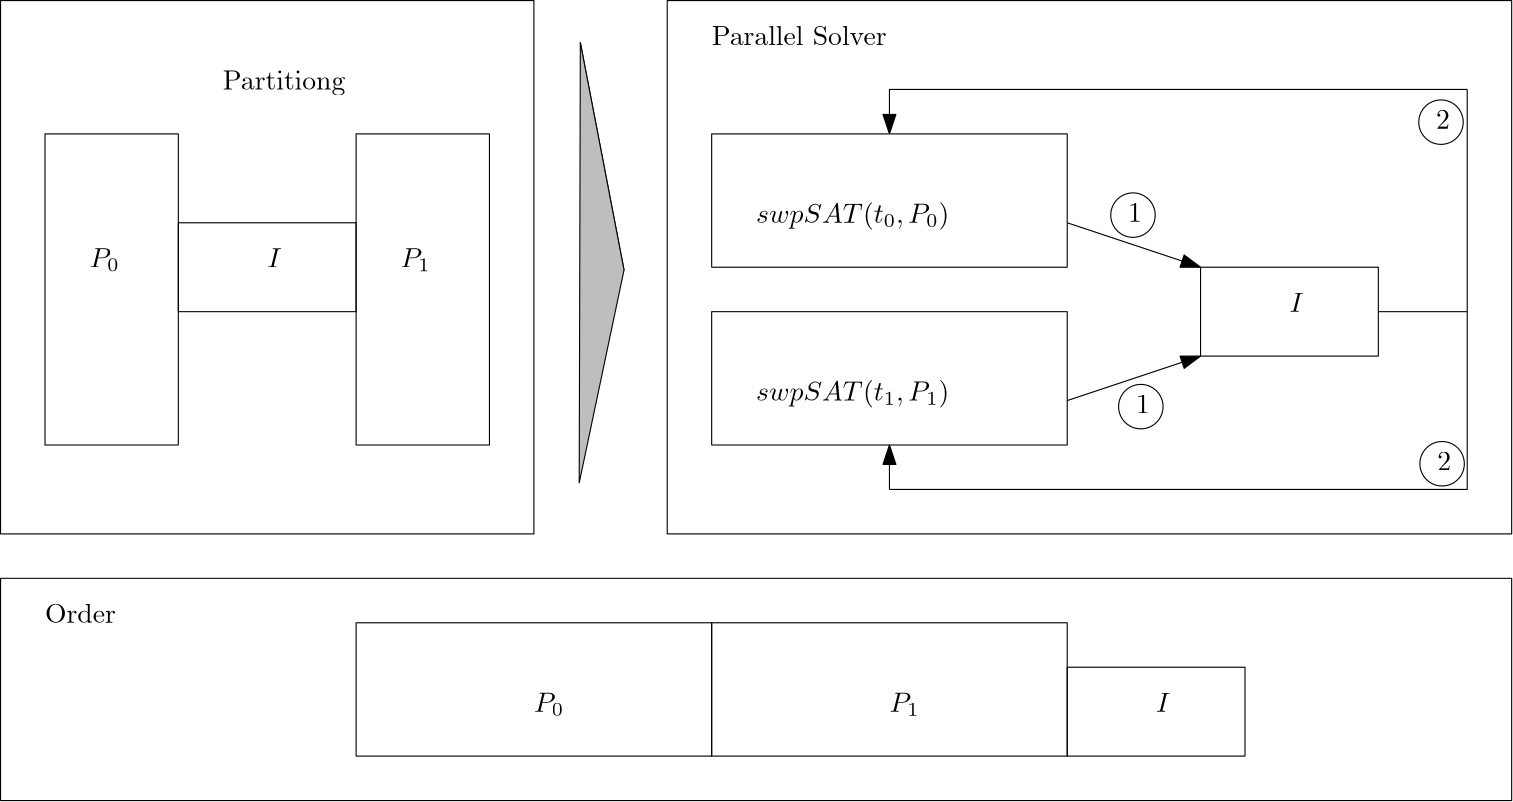 <?xml version="1.0"?>
<!DOCTYPE ipe SYSTEM "ipe.dtd">
<ipe version="70206" creator="Ipe 7.2.7">
<info created="D:20180930191815" modified="D:20180930193356"/>
<ipestyle name="basic">
<symbol name="arrow/arc(spx)">
<path stroke="sym-stroke" fill="sym-stroke" pen="sym-pen">
0 0 m
-1 0.333 l
-1 -0.333 l
h
</path>
</symbol>
<symbol name="arrow/farc(spx)">
<path stroke="sym-stroke" fill="white" pen="sym-pen">
0 0 m
-1 0.333 l
-1 -0.333 l
h
</path>
</symbol>
<symbol name="arrow/ptarc(spx)">
<path stroke="sym-stroke" fill="sym-stroke" pen="sym-pen">
0 0 m
-1 0.333 l
-0.8 0 l
-1 -0.333 l
h
</path>
</symbol>
<symbol name="arrow/fptarc(spx)">
<path stroke="sym-stroke" fill="white" pen="sym-pen">
0 0 m
-1 0.333 l
-0.8 0 l
-1 -0.333 l
h
</path>
</symbol>
<symbol name="mark/circle(sx)" transformations="translations">
<path fill="sym-stroke">
0.6 0 0 0.6 0 0 e
0.4 0 0 0.4 0 0 e
</path>
</symbol>
<symbol name="mark/disk(sx)" transformations="translations">
<path fill="sym-stroke">
0.6 0 0 0.6 0 0 e
</path>
</symbol>
<symbol name="mark/fdisk(sfx)" transformations="translations">
<group>
<path fill="sym-fill">
0.5 0 0 0.5 0 0 e
</path>
<path fill="sym-stroke" fillrule="eofill">
0.6 0 0 0.6 0 0 e
0.4 0 0 0.4 0 0 e
</path>
</group>
</symbol>
<symbol name="mark/box(sx)" transformations="translations">
<path fill="sym-stroke" fillrule="eofill">
-0.6 -0.6 m
0.6 -0.6 l
0.6 0.6 l
-0.6 0.6 l
h
-0.4 -0.4 m
0.4 -0.4 l
0.4 0.4 l
-0.4 0.4 l
h
</path>
</symbol>
<symbol name="mark/square(sx)" transformations="translations">
<path fill="sym-stroke">
-0.6 -0.6 m
0.6 -0.6 l
0.6 0.6 l
-0.6 0.6 l
h
</path>
</symbol>
<symbol name="mark/fsquare(sfx)" transformations="translations">
<group>
<path fill="sym-fill">
-0.5 -0.5 m
0.5 -0.5 l
0.5 0.5 l
-0.5 0.5 l
h
</path>
<path fill="sym-stroke" fillrule="eofill">
-0.6 -0.6 m
0.6 -0.6 l
0.6 0.6 l
-0.6 0.6 l
h
-0.4 -0.4 m
0.4 -0.4 l
0.4 0.4 l
-0.4 0.4 l
h
</path>
</group>
</symbol>
<symbol name="mark/cross(sx)" transformations="translations">
<group>
<path fill="sym-stroke">
-0.43 -0.57 m
0.57 0.43 l
0.43 0.57 l
-0.57 -0.43 l
h
</path>
<path fill="sym-stroke">
-0.43 0.57 m
0.57 -0.43 l
0.43 -0.57 l
-0.57 0.43 l
h
</path>
</group>
</symbol>
<symbol name="arrow/fnormal(spx)">
<path stroke="sym-stroke" fill="white" pen="sym-pen">
0 0 m
-1 0.333 l
-1 -0.333 l
h
</path>
</symbol>
<symbol name="arrow/pointed(spx)">
<path stroke="sym-stroke" fill="sym-stroke" pen="sym-pen">
0 0 m
-1 0.333 l
-0.8 0 l
-1 -0.333 l
h
</path>
</symbol>
<symbol name="arrow/fpointed(spx)">
<path stroke="sym-stroke" fill="white" pen="sym-pen">
0 0 m
-1 0.333 l
-0.8 0 l
-1 -0.333 l
h
</path>
</symbol>
<symbol name="arrow/linear(spx)">
<path stroke="sym-stroke" pen="sym-pen">
-1 0.333 m
0 0 l
-1 -0.333 l
</path>
</symbol>
<symbol name="arrow/fdouble(spx)">
<path stroke="sym-stroke" fill="white" pen="sym-pen">
0 0 m
-1 0.333 l
-1 -0.333 l
h
-1 0 m
-2 0.333 l
-2 -0.333 l
h
</path>
</symbol>
<symbol name="arrow/double(spx)">
<path stroke="sym-stroke" fill="sym-stroke" pen="sym-pen">
0 0 m
-1 0.333 l
-1 -0.333 l
h
-1 0 m
-2 0.333 l
-2 -0.333 l
h
</path>
</symbol>
<pen name="heavier" value="0.8"/>
<pen name="fat" value="1.2"/>
<pen name="ultrafat" value="2"/>
<symbolsize name="large" value="5"/>
<symbolsize name="small" value="2"/>
<symbolsize name="tiny" value="1.1"/>
<arrowsize name="large" value="10"/>
<arrowsize name="small" value="5"/>
<arrowsize name="tiny" value="3"/>
<color name="red" value="1 0 0"/>
<color name="green" value="0 1 0"/>
<color name="blue" value="0 0 1"/>
<color name="yellow" value="1 1 0"/>
<color name="orange" value="1 0.647 0"/>
<color name="gold" value="1 0.843 0"/>
<color name="purple" value="0.627 0.125 0.941"/>
<color name="gray" value="0.745"/>
<color name="brown" value="0.647 0.165 0.165"/>
<color name="navy" value="0 0 0.502"/>
<color name="pink" value="1 0.753 0.796"/>
<color name="seagreen" value="0.18 0.545 0.341"/>
<color name="turquoise" value="0.251 0.878 0.816"/>
<color name="violet" value="0.933 0.51 0.933"/>
<color name="darkblue" value="0 0 0.545"/>
<color name="darkcyan" value="0 0.545 0.545"/>
<color name="darkgray" value="0.663"/>
<color name="darkgreen" value="0 0.392 0"/>
<color name="darkmagenta" value="0.545 0 0.545"/>
<color name="darkorange" value="1 0.549 0"/>
<color name="darkred" value="0.545 0 0"/>
<color name="lightblue" value="0.678 0.847 0.902"/>
<color name="lightcyan" value="0.878 1 1"/>
<color name="lightgray" value="0.827"/>
<color name="lightgreen" value="0.565 0.933 0.565"/>
<color name="lightyellow" value="1 1 0.878"/>
<dashstyle name="dashed" value="[4] 0"/>
<dashstyle name="dotted" value="[1 3] 0"/>
<dashstyle name="dash dotted" value="[4 2 1 2] 0"/>
<dashstyle name="dash dot dotted" value="[4 2 1 2 1 2] 0"/>
<textsize name="large" value="\large"/>
<textsize name="Large" value="\Large"/>
<textsize name="LARGE" value="\LARGE"/>
<textsize name="huge" value="\huge"/>
<textsize name="Huge" value="\Huge"/>
<textsize name="small" value="\small"/>
<textsize name="footnote" value="\footnotesize"/>
<textsize name="tiny" value="\tiny"/>
<textstyle name="center" begin="\begin{center}" end="\end{center}"/>
<textstyle name="itemize" begin="\begin{itemize}" end="\end{itemize}"/>
<textstyle name="item" begin="\begin{itemize}\item{}" end="\end{itemize}"/>
<gridsize name="4 pts" value="4"/>
<gridsize name="8 pts (~3 mm)" value="8"/>
<gridsize name="16 pts (~6 mm)" value="16"/>
<gridsize name="32 pts (~12 mm)" value="32"/>
<gridsize name="10 pts (~3.5 mm)" value="10"/>
<gridsize name="20 pts (~7 mm)" value="20"/>
<gridsize name="14 pts (~5 mm)" value="14"/>
<gridsize name="28 pts (~10 mm)" value="28"/>
<gridsize name="56 pts (~20 mm)" value="56"/>
<anglesize name="90 deg" value="90"/>
<anglesize name="60 deg" value="60"/>
<anglesize name="45 deg" value="45"/>
<anglesize name="30 deg" value="30"/>
<anglesize name="22.5 deg" value="22.5"/>
<opacity name="10%" value="0.1"/>
<opacity name="30%" value="0.3"/>
<opacity name="50%" value="0.5"/>
<opacity name="75%" value="0.75"/>
<tiling name="falling" angle="-60" step="4" width="1"/>
<tiling name="rising" angle="30" step="4" width="1"/>
</ipestyle>
<page>
<layer name="alpha"/>
<view layers="alpha" active="alpha"/>
<path layer="alpha" matrix="1 0 0 1 16 -272" stroke="black">
64 704 m
64 704 l
64 704 l
64 704 l
h
</path>
<path matrix="1 0 0 1 16 -272" stroke="black">
16 816 m
16 704 l
64 704 l
64 816 l
h
</path>
<path matrix="1 0 0 1 16 -272" stroke="black">
128 816 m
128 704 l
176 704 l
176 816 l
h
</path>
<path matrix="1 0 0 1 16 -272" stroke="black">
64 784 m
64 752 l
128 752 l
128 784 l
h
</path>
<text matrix="1 0 0 1 16 -272" transformations="translations" pos="32 768" stroke="black" type="label" width="10.866" height="6.812" depth="1.49" valign="baseline" style="math">P_0</text>
<text matrix="1 0 0 1 16 -272" transformations="translations" pos="144 768" stroke="black" type="label" width="10.866" height="6.812" depth="1.49" valign="baseline" style="math">P_1</text>
<text matrix="1 0 0 1 16 -272" transformations="translations" pos="96 768" stroke="black" type="label" width="5.161" height="6.808" depth="0" valign="baseline" style="math">I</text>
<text matrix="1 0 0 1 -16 -256" transformations="translations" pos="112 816" stroke="black" type="label" width="44.168" height="6.815" depth="1.93" valign="baseline">Partitiong</text>
<path stroke="black">
272 544 m
272 496 l
400 496 l
400 544 l
h
</path>
<path stroke="black">
272 480 m
272 432 l
400 432 l
400 480 l
h
</path>
<text matrix="1 0 0 1 -48 0" transformations="translations" pos="336 512" stroke="black" type="label" width="69.553" height="7.473" depth="2.49" valign="baseline" style="math">swpSAT(t_0, P_0)</text>
<text matrix="1 0 0 1 -48 -64" transformations="translations" pos="336 512" stroke="black" type="label" width="69.553" height="7.473" depth="2.49" valign="baseline" style="math">swpSAT(t_1, P_1)</text>
<path stroke="black" arrow="normal/normal">
400 512 m
448 496 l
</path>
<path stroke="black" arrow="normal/normal">
400 448 m
448 464 l
</path>
<path matrix="1 0 0 1 384 -288" stroke="black">
64 784 m
64 752 l
128 752 l
128 784 l
h
</path>
<text matrix="1 0 0 1 384 -288" transformations="translations" pos="96 768" stroke="black" type="label" width="5.161" height="6.808" depth="0" valign="baseline" style="math">I</text>
<path stroke="black">
512 480 m
544 480 l
</path>
<path stroke="black">
544 480 m
544 560 l
</path>
<path fill="white" arrow="normal/normal">
544 560 m
336 560 l
</path>
<path fill="white" arrow="normal/normal">
336 560 m
336 544 l
</path>
<path fill="white" arrow="normal/normal">
336 432 m
336 416 l
</path>
<path stroke="black" arrow="normal/normal">
336 416 m
336 416 l
336 432 l
</path>
<path stroke="black">
544 480 m
544 416 l
336 416 l
</path>
<path stroke="black" arrow="normal/normal">
544 560 m
336 560 l
336 544 l
</path>
<path stroke="black">
16 592 m
16 400 l
208 400 l
208 592 l
h
</path>
<path stroke="black">
256 592 m
256 400 l
560 400 l
560 592 l
h
</path>
<path matrix="1 0 0 1 -8.3251 -5.24038" stroke="black">
8 0 0 8 432 520 e
</path>
<text matrix="1 0 0 1 -10.0804 0.371771" transformations="translations" pos="432 512" stroke="black" type="label" width="4.981" height="6.42" depth="0" valign="baseline">1</text>
<path matrix="1 0 0 1 -5.50282 -74.1897" stroke="black">
8 0 0 8 432 520 e
</path>
<text matrix="1 0 0 1 -7.25812 -68.5776" transformations="translations" pos="432 512" stroke="black" type="label" width="4.981" height="6.42" depth="0" valign="baseline" style="math">1</text>
<path matrix="1 0 0 1 102.559 28.227" stroke="black">
8 0 0 8 432 520 e
</path>
<text matrix="1 0 0 1 100.804 33.8391" transformations="translations" pos="432 512" stroke="black" type="label" width="4.981" height="6.42" depth="0" valign="baseline" style="math">2</text>
<path matrix="1 0 0 1 102.962 -94.7537" stroke="black">
8 0 0 8 432 520 e
</path>
<text matrix="1 0 0 1 101.207 -89.1415" transformations="translations" pos="432 512" stroke="black" type="label" width="4.981" height="6.42" depth="0" valign="baseline">2</text>
<path stroke="black">
240.445 494.99 m
224.72 576.843 l
h
</path>
<path stroke="black" fill="gray">
224.72 576.843 m
224.316 418.379 l
240.445 494.99 l
h
</path>
<path matrix="1 0 0 1 80 0" stroke="black">
64 368 m
64 320 l
192 320 l
192 368 l
h
</path>
<path matrix="1 0 0 1 80 0" stroke="black">
192 320 m
192 368 l
320 368 l
320 320 l
h
</path>
<path matrix="1 0 0 1 80 0" stroke="black">
320 352 m
320 320 l
384 320 l
384 352 l
h
</path>
<path stroke="black">
16 384 m
16 304 l
560 304 l
560 384 l
h
</path>
<text matrix="1 0 0 1 176 -432" transformations="translations" pos="32 768" stroke="black" type="label" width="10.866" height="6.812" depth="1.49" valign="baseline" style="math">P_0</text>
<text matrix="1 0 0 1 304 -432" transformations="translations" pos="32 768" stroke="black" type="label" width="10.866" height="6.812" depth="1.49" valign="baseline" style="math">P_1</text>
<text matrix="1 0 0 1 400 -432" transformations="translations" pos="32 768" stroke="black" type="label" width="5.161" height="6.808" depth="0" valign="baseline" style="math">I</text>
<text transformations="translations" pos="32 368" stroke="black" type="label" width="25.515" height="6.918" depth="0" valign="baseline">Order</text>
<text transformations="translations" pos="272 576" stroke="black" type="label" width="63.014" height="6.918" depth="0" valign="baseline">Parallel Solver</text>
</page>
</ipe>
